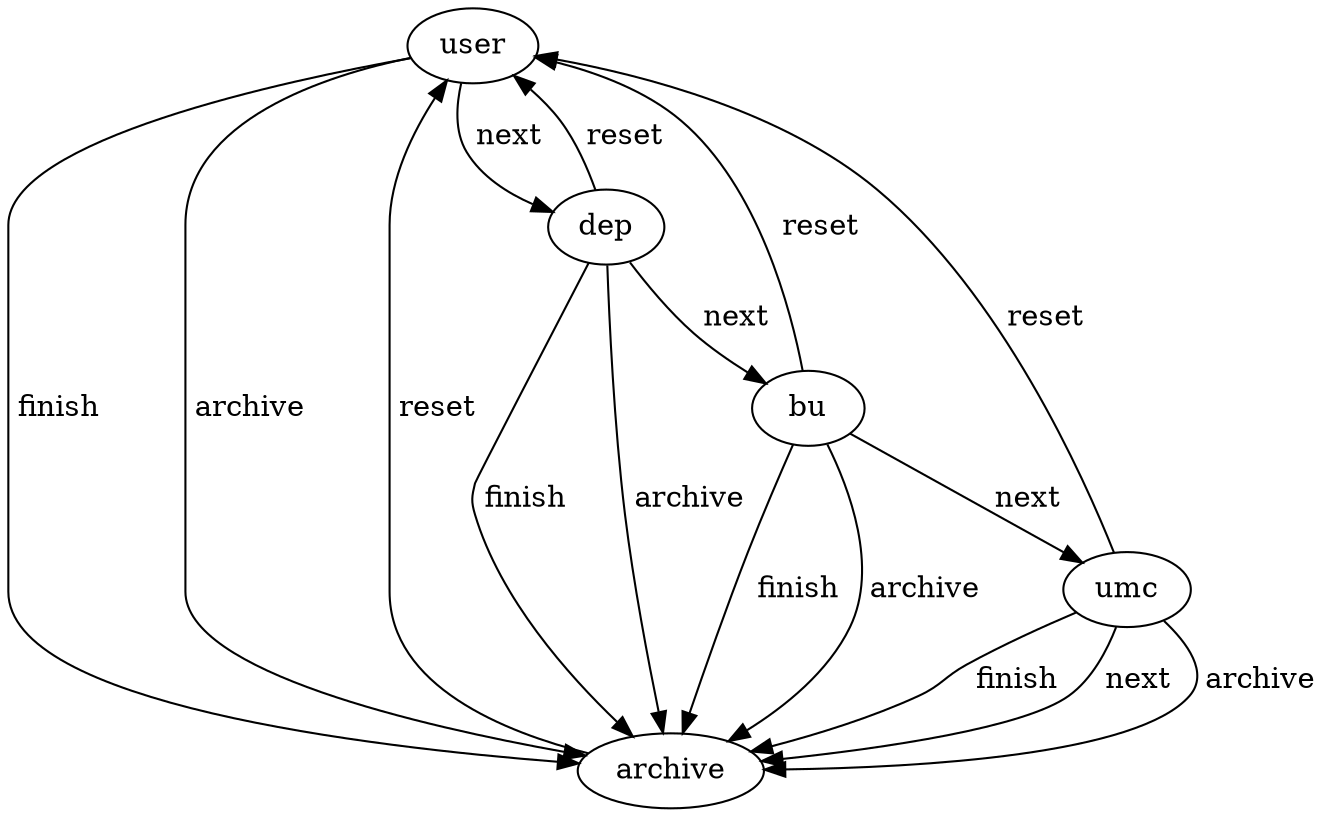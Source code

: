 digraph "fsm" {
  rankdir=TB;
  "user";
  "archive";
  "dep";
  "bu";
  "umc";
  "archive" -> "user" [ label=" reset " ];
  "dep" -> "user" [ label=" reset " ];
  "bu" -> "user" [ label=" reset " ];
  "umc" -> "user" [ label=" reset " ];
  "user" -> "archive" [ label=" finish " ];
  "dep" -> "archive" [ label=" finish " ];
  "bu" -> "archive" [ label=" finish " ];
  "umc" -> "archive" [ label=" finish " ];
  "user" -> "dep" [ label=" next " ];
  "dep" -> "bu" [ label=" next " ];
  "bu" -> "umc" [ label=" next " ];
  "umc" -> "archive" [ label=" next " ];
  "user" -> "archive" [ label=" archive " ];
  "dep" -> "archive" [ label=" archive " ];
  "bu" -> "archive" [ label=" archive " ];
  "umc" -> "archive" [ label=" archive " ];
}